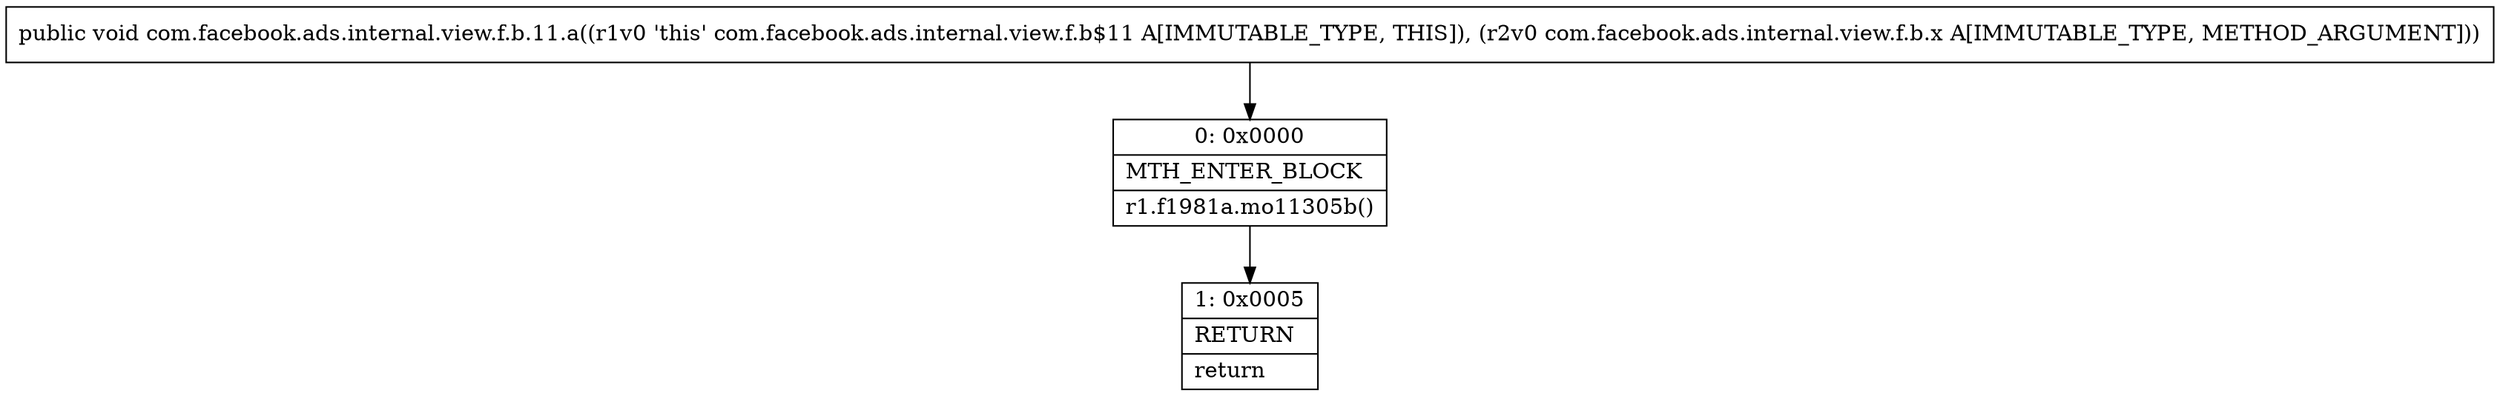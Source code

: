 digraph "CFG forcom.facebook.ads.internal.view.f.b.11.a(Lcom\/facebook\/ads\/internal\/view\/f\/b\/x;)V" {
Node_0 [shape=record,label="{0\:\ 0x0000|MTH_ENTER_BLOCK\l|r1.f1981a.mo11305b()\l}"];
Node_1 [shape=record,label="{1\:\ 0x0005|RETURN\l|return\l}"];
MethodNode[shape=record,label="{public void com.facebook.ads.internal.view.f.b.11.a((r1v0 'this' com.facebook.ads.internal.view.f.b$11 A[IMMUTABLE_TYPE, THIS]), (r2v0 com.facebook.ads.internal.view.f.b.x A[IMMUTABLE_TYPE, METHOD_ARGUMENT])) }"];
MethodNode -> Node_0;
Node_0 -> Node_1;
}

